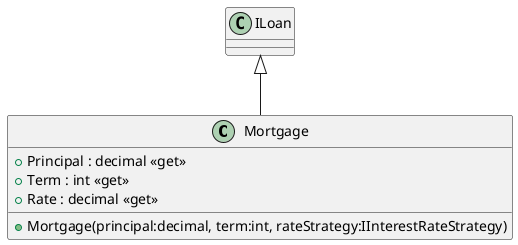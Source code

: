 @startuml
class Mortgage {
    + Principal : decimal <<get>>
    + Term : int <<get>>
    + Rate : decimal <<get>>
    + Mortgage(principal:decimal, term:int, rateStrategy:IInterestRateStrategy)
}
ILoan <|-- Mortgage
@enduml
